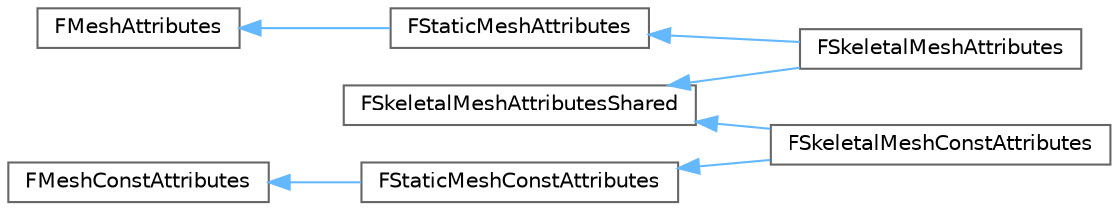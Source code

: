 digraph "Graphical Class Hierarchy"
{
 // INTERACTIVE_SVG=YES
 // LATEX_PDF_SIZE
  bgcolor="transparent";
  edge [fontname=Helvetica,fontsize=10,labelfontname=Helvetica,labelfontsize=10];
  node [fontname=Helvetica,fontsize=10,shape=box,height=0.2,width=0.4];
  rankdir="LR";
  Node0 [id="Node000000",label="FMeshAttributes",height=0.2,width=0.4,color="grey40", fillcolor="white", style="filled",URL="$d8/de0/classFMeshAttributes.html",tooltip=" "];
  Node0 -> Node1 [id="edge4364_Node000000_Node000001",dir="back",color="steelblue1",style="solid",tooltip=" "];
  Node1 [id="Node000001",label="FStaticMeshAttributes",height=0.2,width=0.4,color="grey40", fillcolor="white", style="filled",URL="$d1/d0a/classFStaticMeshAttributes.html",tooltip=" "];
  Node1 -> Node2 [id="edge4365_Node000001_Node000002",dir="back",color="steelblue1",style="solid",tooltip=" "];
  Node2 [id="Node000002",label="FSkeletalMeshAttributes",height=0.2,width=0.4,color="grey40", fillcolor="white", style="filled",URL="$d1/d1a/classFSkeletalMeshAttributes.html",tooltip=" "];
  Node6 [id="Node000006",label="FMeshConstAttributes",height=0.2,width=0.4,color="grey40", fillcolor="white", style="filled",URL="$d1/dec/classFMeshConstAttributes.html",tooltip=" "];
  Node6 -> Node5 [id="edge4366_Node000006_Node000005",dir="back",color="steelblue1",style="solid",tooltip=" "];
  Node5 [id="Node000005",label="FStaticMeshConstAttributes",height=0.2,width=0.4,color="grey40", fillcolor="white", style="filled",URL="$dd/d26/classFStaticMeshConstAttributes.html",tooltip=" "];
  Node5 -> Node4 [id="edge4367_Node000005_Node000004",dir="back",color="steelblue1",style="solid",tooltip=" "];
  Node4 [id="Node000004",label="FSkeletalMeshConstAttributes",height=0.2,width=0.4,color="grey40", fillcolor="white", style="filled",URL="$d9/ddf/classFSkeletalMeshConstAttributes.html",tooltip=" "];
  Node3 [id="Node000003",label="FSkeletalMeshAttributesShared",height=0.2,width=0.4,color="grey40", fillcolor="white", style="filled",URL="$db/d56/classFSkeletalMeshAttributesShared.html",tooltip=" "];
  Node3 -> Node2 [id="edge4368_Node000003_Node000002",dir="back",color="steelblue1",style="solid",tooltip=" "];
  Node3 -> Node4 [id="edge4369_Node000003_Node000004",dir="back",color="steelblue1",style="solid",tooltip=" "];
}
